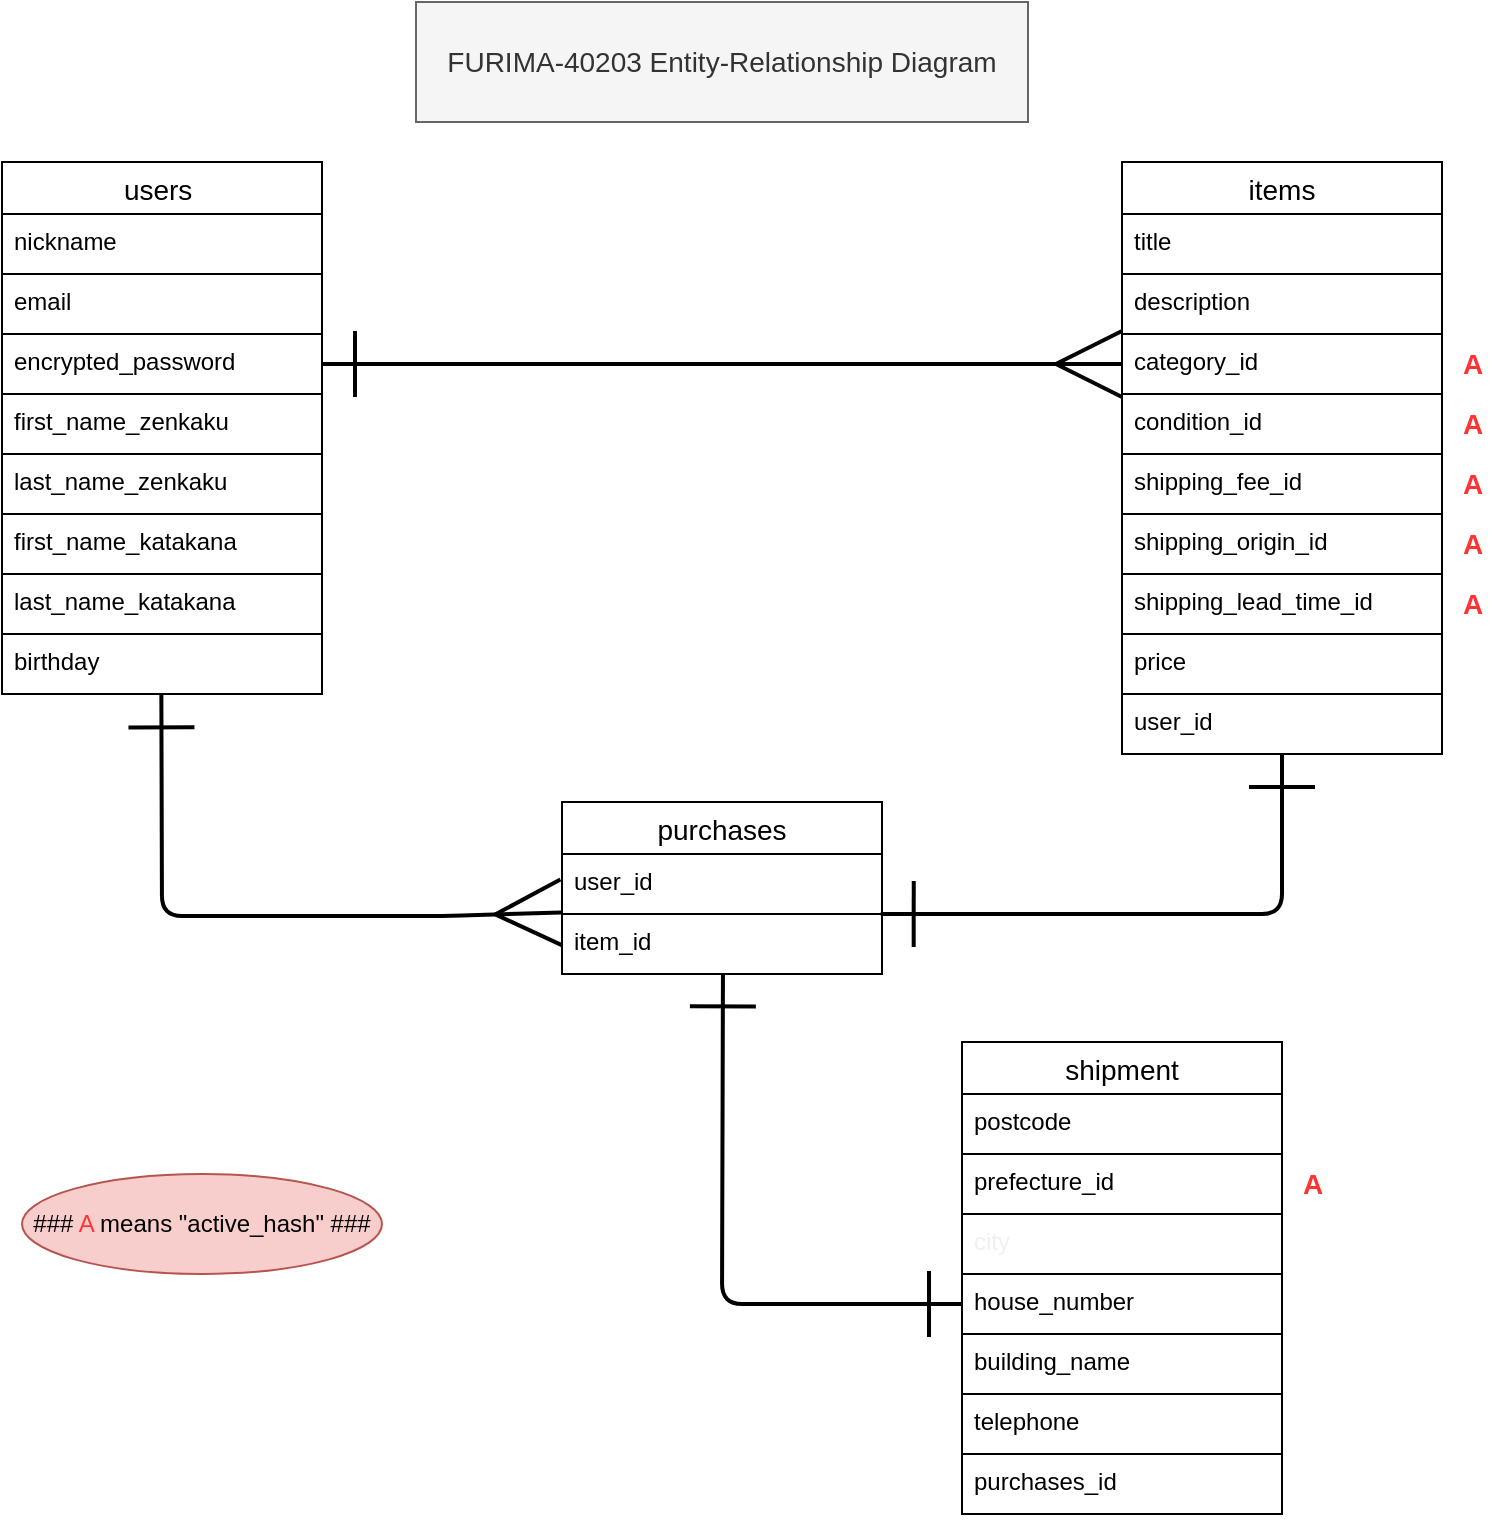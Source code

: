<mxfile>
    <diagram id="ydeHnKe2VT8SuCjCPypf" name="ページ1">
        <mxGraphModel dx="788" dy="563" grid="1" gridSize="10" guides="1" tooltips="1" connect="1" arrows="1" fold="1" page="1" pageScale="1" pageWidth="827" pageHeight="1169" math="0" shadow="0">
            <root>
                <mxCell id="0"/>
                <mxCell id="1" parent="0"/>
                <mxCell id="54" value="users " style="swimlane;fontStyle=0;childLayout=stackLayout;horizontal=1;startSize=26;horizontalStack=0;resizeParent=1;resizeParentMax=0;resizeLast=0;collapsible=1;marginBottom=0;align=center;fontSize=14;" parent="1" vertex="1">
                    <mxGeometry x="40" y="160" width="160" height="116" as="geometry"/>
                </mxCell>
                <mxCell id="55" value="nickname" style="text;strokeColor=default;fillColor=none;spacingLeft=4;spacingRight=4;overflow=hidden;rotatable=0;points=[[0,0.5],[1,0.5]];portConstraint=eastwest;fontSize=12;" parent="54" vertex="1">
                    <mxGeometry y="26" width="160" height="30" as="geometry"/>
                </mxCell>
                <mxCell id="56" value="email" style="text;strokeColor=default;fillColor=none;spacingLeft=4;spacingRight=4;overflow=hidden;rotatable=0;points=[[0,0.5],[1,0.5]];portConstraint=eastwest;fontSize=12;" parent="54" vertex="1">
                    <mxGeometry y="56" width="160" height="30" as="geometry"/>
                </mxCell>
                <mxCell id="57" value="encrypted_password" style="text;strokeColor=none;fillColor=none;spacingLeft=4;spacingRight=4;overflow=hidden;rotatable=0;points=[[0,0.5],[1,0.5]];portConstraint=eastwest;fontSize=12;" parent="54" vertex="1">
                    <mxGeometry y="86" width="160" height="30" as="geometry"/>
                </mxCell>
                <mxCell id="59" value="purchases" style="swimlane;fontStyle=0;childLayout=stackLayout;horizontal=1;startSize=26;horizontalStack=0;resizeParent=1;resizeParentMax=0;resizeLast=0;collapsible=1;marginBottom=0;align=center;fontSize=14;" parent="1" vertex="1">
                    <mxGeometry x="320" y="480" width="160" height="56" as="geometry"/>
                </mxCell>
                <mxCell id="60" value="user_id" style="text;strokeColor=none;fillColor=none;spacingLeft=4;spacingRight=4;overflow=hidden;rotatable=0;points=[[0,0.5],[1,0.5]];portConstraint=eastwest;fontSize=12;" parent="59" vertex="1">
                    <mxGeometry y="26" width="160" height="30" as="geometry"/>
                </mxCell>
                <mxCell id="69" value="first_name_zenkaku" style="text;strokeColor=default;fillColor=none;spacingLeft=4;spacingRight=4;overflow=hidden;rotatable=0;points=[[0,0.5],[1,0.5]];portConstraint=eastwest;fontSize=12;" parent="1" vertex="1">
                    <mxGeometry x="40" y="276" width="160" height="30" as="geometry"/>
                </mxCell>
                <mxCell id="70" value="last_name_zenkaku" style="text;strokeColor=default;fillColor=none;spacingLeft=4;spacingRight=4;overflow=hidden;rotatable=0;points=[[0,0.5],[1,0.5]];portConstraint=eastwest;fontSize=12;" parent="1" vertex="1">
                    <mxGeometry x="40" y="306" width="160" height="30" as="geometry"/>
                </mxCell>
                <mxCell id="71" value="first_name_katakana" style="text;strokeColor=default;fillColor=none;spacingLeft=4;spacingRight=4;overflow=hidden;rotatable=0;points=[[0,0.5],[1,0.5]];portConstraint=eastwest;fontSize=12;" parent="1" vertex="1">
                    <mxGeometry x="40" y="336" width="160" height="30" as="geometry"/>
                </mxCell>
                <mxCell id="72" value="items" style="swimlane;fontStyle=0;childLayout=stackLayout;horizontal=1;startSize=26;horizontalStack=0;resizeParent=1;resizeParentMax=0;resizeLast=0;collapsible=1;marginBottom=0;align=center;fontSize=14;" vertex="1" parent="1">
                    <mxGeometry x="600" y="160" width="160" height="86" as="geometry"/>
                </mxCell>
                <mxCell id="73" value="title" style="text;strokeColor=default;fillColor=none;spacingLeft=4;spacingRight=4;overflow=hidden;rotatable=0;points=[[0,0.5],[1,0.5]];portConstraint=eastwest;fontSize=12;" vertex="1" parent="72">
                    <mxGeometry y="26" width="160" height="30" as="geometry"/>
                </mxCell>
                <mxCell id="74" value="description" style="text;strokeColor=default;fillColor=none;spacingLeft=4;spacingRight=4;overflow=hidden;rotatable=0;points=[[0,0.5],[1,0.5]];portConstraint=eastwest;fontSize=12;" vertex="1" parent="72">
                    <mxGeometry y="56" width="160" height="30" as="geometry"/>
                </mxCell>
                <mxCell id="76" value="category_id" style="text;strokeColor=default;fillColor=none;spacingLeft=4;spacingRight=4;overflow=hidden;rotatable=0;points=[[0,0.5],[1,0.5]];portConstraint=eastwest;fontSize=12;" vertex="1" parent="1">
                    <mxGeometry x="600" y="246" width="160" height="30" as="geometry"/>
                </mxCell>
                <mxCell id="77" value="condition_id" style="text;strokeColor=default;fillColor=none;spacingLeft=4;spacingRight=4;overflow=hidden;rotatable=0;points=[[0,0.5],[1,0.5]];portConstraint=eastwest;fontSize=12;" vertex="1" parent="1">
                    <mxGeometry x="600" y="276" width="160" height="30" as="geometry"/>
                </mxCell>
                <mxCell id="78" value="shipping_fee_id" style="text;strokeColor=default;fillColor=none;spacingLeft=4;spacingRight=4;overflow=hidden;rotatable=0;points=[[0,0.5],[1,0.5]];portConstraint=eastwest;fontSize=12;" vertex="1" parent="1">
                    <mxGeometry x="600" y="306" width="160" height="30" as="geometry"/>
                </mxCell>
                <mxCell id="89" style="edgeStyle=none;html=1;strokeWidth=2;fontSize=14;fontColor=#000000;startArrow=ERone;startFill=0;endArrow=ERone;endFill=0;startSize=30;endSize=30;entryX=0.996;entryY=0.998;entryDx=0;entryDy=0;entryPerimeter=0;" edge="1" parent="1" source="102" target="60">
                    <mxGeometry relative="1" as="geometry">
                        <mxPoint x="700" y="630" as="targetPoint"/>
                        <mxPoint x="680" y="490" as="sourcePoint"/>
                        <Array as="points">
                            <mxPoint x="680" y="536"/>
                        </Array>
                    </mxGeometry>
                </mxCell>
                <mxCell id="80" value="shipping_origin_id" style="text;strokeColor=default;fillColor=none;spacingLeft=4;spacingRight=4;overflow=hidden;rotatable=0;points=[[0,0.5],[1,0.5]];portConstraint=eastwest;fontSize=12;" vertex="1" parent="1">
                    <mxGeometry x="600" y="336" width="160" height="30" as="geometry"/>
                </mxCell>
                <mxCell id="83" value="item_id" style="text;strokeColor=default;fillColor=none;spacingLeft=4;spacingRight=4;overflow=hidden;rotatable=0;points=[[0,0.5],[1,0.5]];portConstraint=eastwest;fontSize=12;" vertex="1" parent="1">
                    <mxGeometry x="320" y="536" width="160" height="30" as="geometry"/>
                </mxCell>
                <mxCell id="86" value="FURIMA-40203 Entity-Relationship Diagram" style="rounded=0;whiteSpace=wrap;html=1;fillColor=#f5f5f5;strokeColor=#666666;fontColor=#333333;fontSize=14;" vertex="1" parent="1">
                    <mxGeometry x="247" y="80" width="306" height="60" as="geometry"/>
                </mxCell>
                <mxCell id="87" style="edgeStyle=none;html=1;exitX=1;exitY=0.5;exitDx=0;exitDy=0;entryX=0;entryY=0.5;entryDx=0;entryDy=0;fontSize=14;fontColor=#000000;endArrow=ERmany;endFill=0;strokeWidth=2;endSize=30;startArrow=ERone;startFill=0;startSize=30;" edge="1" parent="1" source="57">
                    <mxGeometry relative="1" as="geometry">
                        <mxPoint x="600" y="261" as="targetPoint"/>
                    </mxGeometry>
                </mxCell>
                <mxCell id="90" style="edgeStyle=none;html=1;strokeWidth=2;fontSize=14;fontColor=#000000;startArrow=ERone;startFill=0;endArrow=ERmany;endFill=0;startSize=30;endSize=30;entryX=-0.002;entryY=-0.026;entryDx=0;entryDy=0;entryPerimeter=0;exitX=0.498;exitY=1.007;exitDx=0;exitDy=0;exitPerimeter=0;" edge="1" parent="1" source="109" target="83">
                    <mxGeometry relative="1" as="geometry">
                        <mxPoint x="310" y="540" as="targetPoint"/>
                        <mxPoint x="120" y="430" as="sourcePoint"/>
                        <Array as="points">
                            <mxPoint x="120" y="537"/>
                            <mxPoint x="260" y="537"/>
                        </Array>
                    </mxGeometry>
                </mxCell>
                <mxCell id="91" value="shipment" style="swimlane;fontStyle=0;childLayout=stackLayout;horizontal=1;startSize=26;horizontalStack=0;resizeParent=1;resizeParentMax=0;resizeLast=0;collapsible=1;marginBottom=0;align=center;fontSize=14;" vertex="1" parent="1">
                    <mxGeometry x="520" y="600" width="160" height="56" as="geometry"/>
                </mxCell>
                <mxCell id="92" value="postcode" style="text;strokeColor=none;fillColor=none;spacingLeft=4;spacingRight=4;overflow=hidden;rotatable=0;points=[[0,0.5],[1,0.5]];portConstraint=eastwest;fontSize=12;" vertex="1" parent="91">
                    <mxGeometry y="26" width="160" height="30" as="geometry"/>
                </mxCell>
                <mxCell id="96" value="prefecture_id" style="text;strokeColor=default;fillColor=none;spacingLeft=4;spacingRight=4;overflow=hidden;rotatable=0;points=[[0,0.5],[1,0.5]];portConstraint=eastwest;fontSize=12;" vertex="1" parent="1">
                    <mxGeometry x="520" y="656" width="160" height="30" as="geometry"/>
                </mxCell>
                <mxCell id="97" style="edgeStyle=none;html=1;strokeWidth=2;fontSize=14;fontColor=#000000;startArrow=ERone;startFill=0;endArrow=ERone;endFill=0;startSize=30;endSize=30;exitX=0;exitY=0.5;exitDx=0;exitDy=0;entryX=0.503;entryY=0.989;entryDx=0;entryDy=0;entryPerimeter=0;" edge="1" parent="1" source="104" target="83">
                    <mxGeometry relative="1" as="geometry">
                        <mxPoint x="401" y="570" as="targetPoint"/>
                        <mxPoint x="452" y="718" as="sourcePoint"/>
                        <Array as="points">
                            <mxPoint x="460" y="731"/>
                            <mxPoint x="440" y="731"/>
                            <mxPoint x="400" y="731"/>
                        </Array>
                    </mxGeometry>
                </mxCell>
                <mxCell id="100" value="shipping_lead_time_id" style="text;strokeColor=default;fillColor=none;spacingLeft=4;spacingRight=4;overflow=hidden;rotatable=0;points=[[0,0.5],[1,0.5]];portConstraint=eastwest;fontSize=12;" vertex="1" parent="1">
                    <mxGeometry x="600" y="366" width="160" height="30" as="geometry"/>
                </mxCell>
                <mxCell id="101" value="price" style="text;strokeColor=default;fillColor=none;spacingLeft=4;spacingRight=4;overflow=hidden;rotatable=0;points=[[0,0.5],[1,0.5]];portConstraint=eastwest;fontSize=12;" vertex="1" parent="1">
                    <mxGeometry x="600" y="396" width="160" height="30" as="geometry"/>
                </mxCell>
                <mxCell id="102" value="user_id" style="text;strokeColor=default;fillColor=none;spacingLeft=4;spacingRight=4;overflow=hidden;rotatable=0;points=[[0,0.5],[1,0.5]];portConstraint=eastwest;fontSize=12;" vertex="1" parent="1">
                    <mxGeometry x="600" y="426" width="160" height="30" as="geometry"/>
                </mxCell>
                <mxCell id="103" value="city" style="text;strokeColor=default;fillColor=none;spacingLeft=4;spacingRight=4;overflow=hidden;rotatable=0;points=[[0,0.5],[1,0.5]];portConstraint=eastwest;fontSize=12;fontColor=#F0F0F0;" vertex="1" parent="1">
                    <mxGeometry x="520" y="686" width="160" height="30" as="geometry"/>
                </mxCell>
                <mxCell id="104" value="house_number" style="text;strokeColor=default;fillColor=none;spacingLeft=4;spacingRight=4;overflow=hidden;rotatable=0;points=[[0,0.5],[1,0.5]];portConstraint=eastwest;fontSize=12;" vertex="1" parent="1">
                    <mxGeometry x="520" y="716" width="160" height="30" as="geometry"/>
                </mxCell>
                <mxCell id="105" value="building_name" style="text;strokeColor=default;fillColor=none;spacingLeft=4;spacingRight=4;overflow=hidden;rotatable=0;points=[[0,0.5],[1,0.5]];portConstraint=eastwest;fontSize=12;" vertex="1" parent="1">
                    <mxGeometry x="520" y="746" width="160" height="30" as="geometry"/>
                </mxCell>
                <mxCell id="106" value="telephone" style="text;strokeColor=default;fillColor=none;spacingLeft=4;spacingRight=4;overflow=hidden;rotatable=0;points=[[0,0.5],[1,0.5]];portConstraint=eastwest;fontSize=12;" vertex="1" parent="1">
                    <mxGeometry x="520" y="776" width="160" height="30" as="geometry"/>
                </mxCell>
                <mxCell id="107" value="purchases_id" style="text;strokeColor=default;fillColor=none;spacingLeft=4;spacingRight=4;overflow=hidden;rotatable=0;points=[[0,0.5],[1,0.5]];portConstraint=eastwest;fontSize=12;" vertex="1" parent="1">
                    <mxGeometry x="520" y="806" width="160" height="30" as="geometry"/>
                </mxCell>
                <mxCell id="108" value="last_name_katakana" style="text;strokeColor=default;fillColor=none;spacingLeft=4;spacingRight=4;overflow=hidden;rotatable=0;points=[[0,0.5],[1,0.5]];portConstraint=eastwest;fontSize=12;" vertex="1" parent="1">
                    <mxGeometry x="40" y="366" width="160" height="30" as="geometry"/>
                </mxCell>
                <mxCell id="109" value="birthday" style="text;strokeColor=default;fillColor=none;spacingLeft=4;spacingRight=4;overflow=hidden;rotatable=0;points=[[0,0.5],[1,0.5]];portConstraint=eastwest;fontSize=12;" vertex="1" parent="1">
                    <mxGeometry x="40" y="396" width="160" height="30" as="geometry"/>
                </mxCell>
                <mxCell id="112" value="### &lt;font color=&quot;#ff3333&quot;&gt;A&lt;/font&gt; means &quot;active_hash&quot;&amp;nbsp;###" style="ellipse;whiteSpace=wrap;html=1;strokeColor=#b85450;fontSize=12;fillColor=#f8cecc;fontColor=#000000;" vertex="1" parent="1">
                    <mxGeometry x="50" y="666" width="180" height="50" as="geometry"/>
                </mxCell>
                <mxCell id="114" value="&lt;font color=&quot;#ff3333&quot; style=&quot;font-size: 14px;&quot;&gt;A&lt;/font&gt;" style="text;html=1;align=center;verticalAlign=middle;resizable=0;points=[];autosize=1;strokeColor=none;fillColor=none;fontSize=14;fontColor=#000000;fontStyle=1" vertex="1" parent="1">
                    <mxGeometry x="760" y="246" width="30" height="30" as="geometry"/>
                </mxCell>
                <mxCell id="115" value="&lt;font color=&quot;#ff3333&quot; style=&quot;font-size: 14px;&quot;&gt;A&lt;/font&gt;" style="text;html=1;align=center;verticalAlign=middle;resizable=0;points=[];autosize=1;strokeColor=none;fillColor=none;fontSize=14;fontColor=#000000;fontStyle=1" vertex="1" parent="1">
                    <mxGeometry x="760" y="276" width="30" height="30" as="geometry"/>
                </mxCell>
                <mxCell id="116" value="&lt;font color=&quot;#ff3333&quot; style=&quot;font-size: 14px;&quot;&gt;A&lt;/font&gt;" style="text;html=1;align=center;verticalAlign=middle;resizable=0;points=[];autosize=1;strokeColor=none;fillColor=none;fontSize=14;fontColor=#000000;fontStyle=1" vertex="1" parent="1">
                    <mxGeometry x="760" y="306" width="30" height="30" as="geometry"/>
                </mxCell>
                <mxCell id="118" value="&lt;font color=&quot;#ff3333&quot; style=&quot;font-size: 14px;&quot;&gt;A&lt;/font&gt;" style="text;html=1;align=center;verticalAlign=middle;resizable=0;points=[];autosize=1;strokeColor=none;fillColor=none;fontSize=14;fontColor=#000000;fontStyle=1" vertex="1" parent="1">
                    <mxGeometry x="760" y="336" width="30" height="30" as="geometry"/>
                </mxCell>
                <mxCell id="119" value="&lt;font color=&quot;#ff3333&quot; style=&quot;font-size: 14px;&quot;&gt;A&lt;/font&gt;" style="text;html=1;align=center;verticalAlign=middle;resizable=0;points=[];autosize=1;strokeColor=none;fillColor=none;fontSize=14;fontColor=#000000;fontStyle=1" vertex="1" parent="1">
                    <mxGeometry x="760" y="366" width="30" height="30" as="geometry"/>
                </mxCell>
                <mxCell id="120" value="&lt;font color=&quot;#ff3333&quot; style=&quot;font-size: 14px;&quot;&gt;A&lt;/font&gt;" style="text;html=1;align=center;verticalAlign=middle;resizable=0;points=[];autosize=1;strokeColor=none;fillColor=none;fontSize=14;fontColor=#000000;fontStyle=1" vertex="1" parent="1">
                    <mxGeometry x="680" y="656" width="30" height="30" as="geometry"/>
                </mxCell>
            </root>
        </mxGraphModel>
    </diagram>
</mxfile>